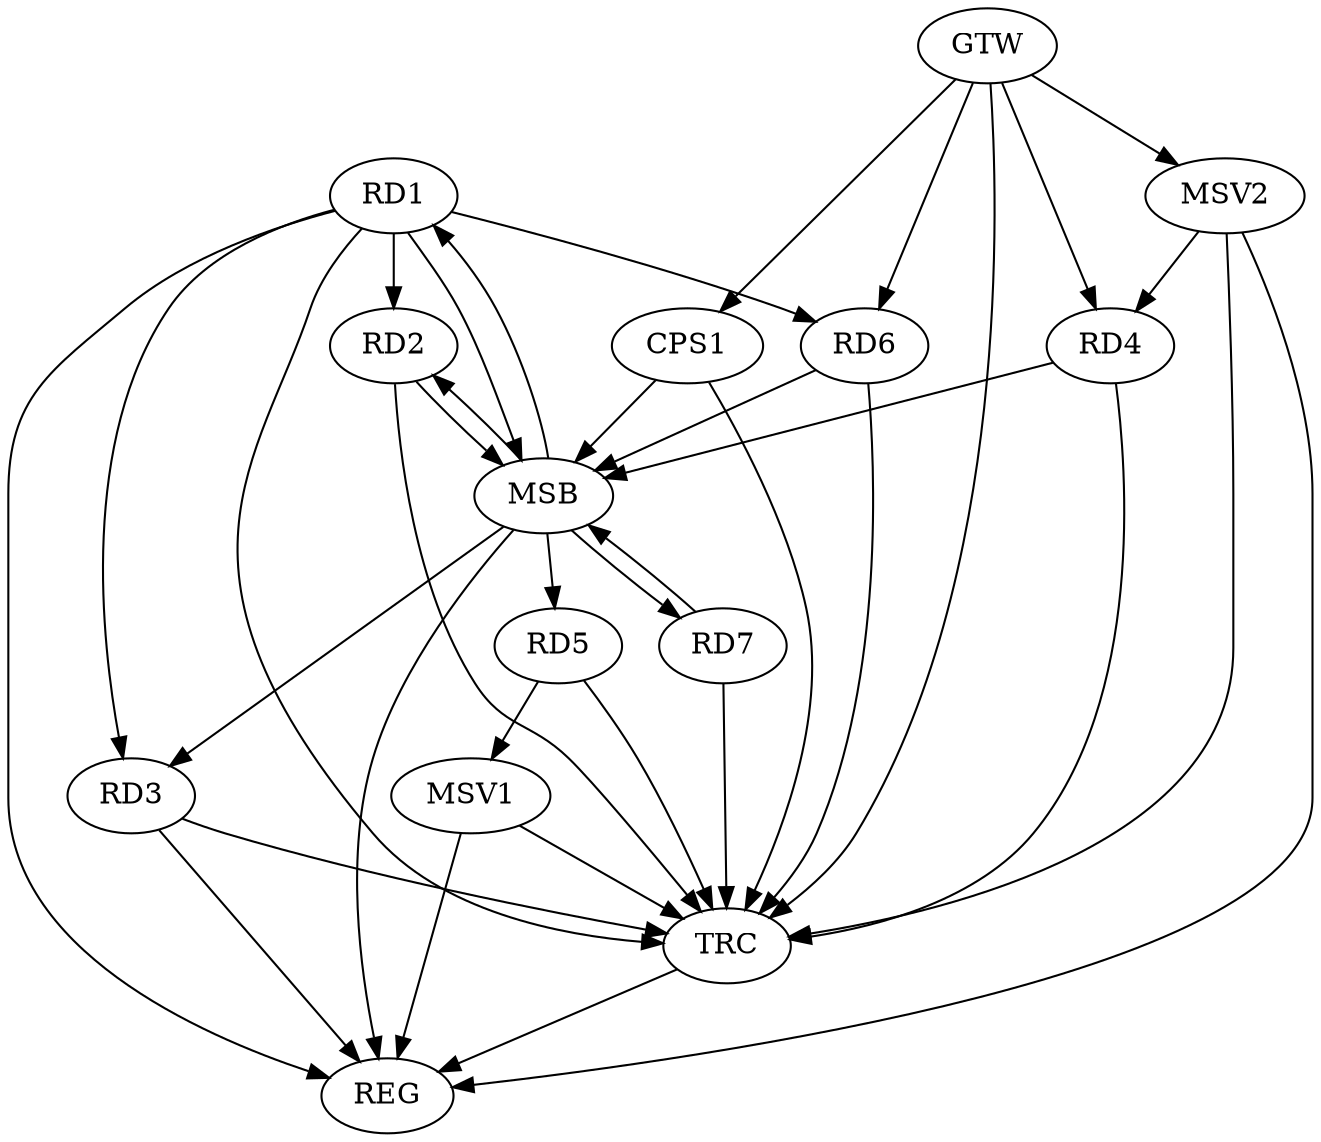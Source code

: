 strict digraph G {
  RD1 [ label="RD1" ];
  RD2 [ label="RD2" ];
  RD3 [ label="RD3" ];
  RD4 [ label="RD4" ];
  RD5 [ label="RD5" ];
  RD6 [ label="RD6" ];
  RD7 [ label="RD7" ];
  CPS1 [ label="CPS1" ];
  GTW [ label="GTW" ];
  REG [ label="REG" ];
  MSB [ label="MSB" ];
  TRC [ label="TRC" ];
  MSV1 [ label="MSV1" ];
  MSV2 [ label="MSV2" ];
  GTW -> RD4;
  GTW -> RD6;
  GTW -> CPS1;
  RD3 -> REG;
  RD1 -> MSB;
  MSB -> RD2;
  MSB -> REG;
  RD2 -> MSB;
  MSB -> RD3;
  RD4 -> MSB;
  MSB -> RD1;
  RD6 -> MSB;
  MSB -> RD5;
  RD7 -> MSB;
  CPS1 -> MSB;
  MSB -> RD7;
  RD1 -> TRC;
  RD2 -> TRC;
  RD3 -> TRC;
  RD4 -> TRC;
  RD5 -> TRC;
  RD6 -> TRC;
  RD7 -> TRC;
  CPS1 -> TRC;
  GTW -> TRC;
  TRC -> REG;
  RD1 -> REG;
  RD1 -> RD2;
  RD1 -> RD3;
  RD1 -> RD6;
  RD5 -> MSV1;
  MSV1 -> REG;
  MSV1 -> TRC;
  MSV2 -> RD4;
  GTW -> MSV2;
  MSV2 -> REG;
  MSV2 -> TRC;
}
